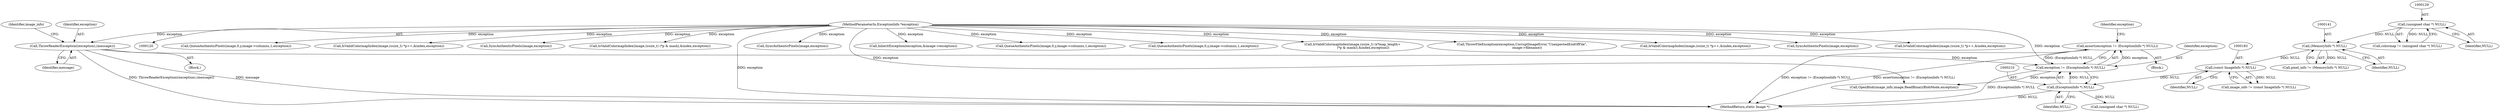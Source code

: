 digraph "0_ImageMagick_7fdf9ea808caa3c81a0eb42656e5fafc59084198@API" {
"1000206" [label="(Call,assert(exception != (ExceptionInfo *) NULL))"];
"1000207" [label="(Call,exception != (ExceptionInfo *) NULL)"];
"1000147" [label="(Call,ThrowReaderException((exception),(message)))"];
"1000122" [label="(MethodParameterIn,ExceptionInfo *exception)"];
"1000209" [label="(Call,(ExceptionInfo *) NULL)"];
"1000182" [label="(Call,(const ImageInfo *) NULL)"];
"1000140" [label="(Call,(MemoryInfo *) NULL)"];
"1000128" [label="(Call,(unsigned char *) NULL)"];
"1001708" [label="(Call,QueueAuthenticPixels(image,0,y,image->columns,1,exception))"];
"1000182" [label="(Call,(const ImageInfo *) NULL)"];
"1001834" [label="(Call,IsValidColormapIndex(image,(ssize_t) *p++,&index,exception))"];
"1000126" [label="(Call,colormap != (unsigned char *) NULL)"];
"1000224" [label="(Call,OpenBlob(image_info,image,ReadBinaryBlobMode,exception))"];
"1001926" [label="(Call,SyncAuthenticPixels(image,exception))"];
"1000128" [label="(Call,(unsigned char *) NULL)"];
"1000122" [label="(MethodParameterIn,ExceptionInfo *exception)"];
"1001319" [label="(Call,IsValidColormapIndex(image,(ssize_t) (*p & mask),&index,exception))"];
"1000130" [label="(Identifier,NULL)"];
"1000215" [label="(Identifier,exception)"];
"1000180" [label="(Call,image_info != (const ImageInfo *) NULL)"];
"1000206" [label="(Call,assert(exception != (ExceptionInfo *) NULL))"];
"1001517" [label="(Call,SyncAuthenticPixels(image,exception))"];
"1000660" [label="(Call,InheritException(exception,&image->exception))"];
"1001802" [label="(Call,QueueAuthenticPixels(image,0,y,image->columns,1,exception))"];
"1000140" [label="(Call,(MemoryInfo *) NULL)"];
"1000184" [label="(Identifier,NULL)"];
"1000142" [label="(Identifier,NULL)"];
"1000148" [label="(Identifier,exception)"];
"1000147" [label="(Call,ThrowReaderException((exception),(message)))"];
"1000138" [label="(Call,pixel_info != (MemoryInfo *) NULL)"];
"1001453" [label="(Call,QueueAuthenticPixels(image,0,y,image->columns,1,exception))"];
"1001376" [label="(Call,IsValidColormapIndex(image,(ssize_t) (x*map_length+\n                     (*p & mask)),&index,exception))"];
"1000211" [label="(Identifier,NULL)"];
"1000124" [label="(Block,)"];
"1000207" [label="(Call,exception != (ExceptionInfo *) NULL)"];
"1001996" [label="(Call,ThrowFileException(exception,CorruptImageError,\"UnexpectedEndOfFile\",\n          image->filename))"];
"1001884" [label="(Call,IsValidColormapIndex(image,(ssize_t) *p++,&index,exception))"];
"1000149" [label="(Identifier,message)"];
"1000238" [label="(Call,(unsigned char *) NULL)"];
"1001750" [label="(Call,SyncAuthenticPixels(image,exception))"];
"1002103" [label="(MethodReturn,static Image *)"];
"1000209" [label="(Call,(ExceptionInfo *) NULL)"];
"1001859" [label="(Call,IsValidColormapIndex(image,(ssize_t) *p++,&index,exception))"];
"1000208" [label="(Identifier,exception)"];
"1000123" [label="(Block,)"];
"1000181" [label="(Identifier,image_info)"];
"1000206" -> "1000123"  [label="AST: "];
"1000206" -> "1000207"  [label="CFG: "];
"1000207" -> "1000206"  [label="AST: "];
"1000215" -> "1000206"  [label="CFG: "];
"1000206" -> "1002103"  [label="DDG: assert(exception != (ExceptionInfo *) NULL)"];
"1000206" -> "1002103"  [label="DDG: exception != (ExceptionInfo *) NULL"];
"1000207" -> "1000206"  [label="DDG: exception"];
"1000207" -> "1000206"  [label="DDG: (ExceptionInfo *) NULL"];
"1000207" -> "1000209"  [label="CFG: "];
"1000208" -> "1000207"  [label="AST: "];
"1000209" -> "1000207"  [label="AST: "];
"1000207" -> "1002103"  [label="DDG: (ExceptionInfo *) NULL"];
"1000147" -> "1000207"  [label="DDG: exception"];
"1000122" -> "1000207"  [label="DDG: exception"];
"1000209" -> "1000207"  [label="DDG: NULL"];
"1000207" -> "1000224"  [label="DDG: exception"];
"1000147" -> "1000124"  [label="AST: "];
"1000147" -> "1000149"  [label="CFG: "];
"1000148" -> "1000147"  [label="AST: "];
"1000149" -> "1000147"  [label="AST: "];
"1000181" -> "1000147"  [label="CFG: "];
"1000147" -> "1002103"  [label="DDG: message"];
"1000147" -> "1002103"  [label="DDG: ThrowReaderException((exception),(message))"];
"1000122" -> "1000147"  [label="DDG: exception"];
"1000122" -> "1000120"  [label="AST: "];
"1000122" -> "1002103"  [label="DDG: exception"];
"1000122" -> "1000224"  [label="DDG: exception"];
"1000122" -> "1000660"  [label="DDG: exception"];
"1000122" -> "1001319"  [label="DDG: exception"];
"1000122" -> "1001376"  [label="DDG: exception"];
"1000122" -> "1001453"  [label="DDG: exception"];
"1000122" -> "1001517"  [label="DDG: exception"];
"1000122" -> "1001708"  [label="DDG: exception"];
"1000122" -> "1001750"  [label="DDG: exception"];
"1000122" -> "1001802"  [label="DDG: exception"];
"1000122" -> "1001834"  [label="DDG: exception"];
"1000122" -> "1001859"  [label="DDG: exception"];
"1000122" -> "1001884"  [label="DDG: exception"];
"1000122" -> "1001926"  [label="DDG: exception"];
"1000122" -> "1001996"  [label="DDG: exception"];
"1000209" -> "1000211"  [label="CFG: "];
"1000210" -> "1000209"  [label="AST: "];
"1000211" -> "1000209"  [label="AST: "];
"1000209" -> "1002103"  [label="DDG: NULL"];
"1000182" -> "1000209"  [label="DDG: NULL"];
"1000209" -> "1000238"  [label="DDG: NULL"];
"1000182" -> "1000180"  [label="AST: "];
"1000182" -> "1000184"  [label="CFG: "];
"1000183" -> "1000182"  [label="AST: "];
"1000184" -> "1000182"  [label="AST: "];
"1000180" -> "1000182"  [label="CFG: "];
"1000182" -> "1000180"  [label="DDG: NULL"];
"1000140" -> "1000182"  [label="DDG: NULL"];
"1000140" -> "1000138"  [label="AST: "];
"1000140" -> "1000142"  [label="CFG: "];
"1000141" -> "1000140"  [label="AST: "];
"1000142" -> "1000140"  [label="AST: "];
"1000138" -> "1000140"  [label="CFG: "];
"1000140" -> "1000138"  [label="DDG: NULL"];
"1000128" -> "1000140"  [label="DDG: NULL"];
"1000128" -> "1000126"  [label="AST: "];
"1000128" -> "1000130"  [label="CFG: "];
"1000129" -> "1000128"  [label="AST: "];
"1000130" -> "1000128"  [label="AST: "];
"1000126" -> "1000128"  [label="CFG: "];
"1000128" -> "1000126"  [label="DDG: NULL"];
}
